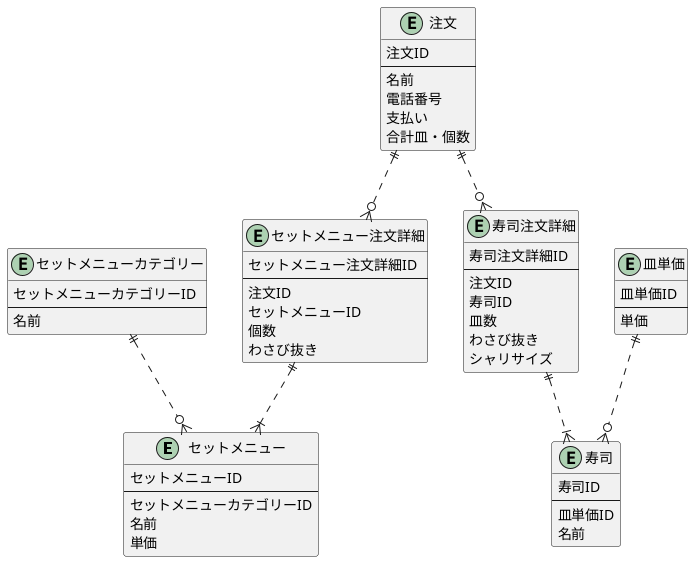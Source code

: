 @startuml

entity "セットメニュー" {
  セットメニューID
  --
  セットメニューカテゴリーID
  名前
  単価
}

entity "セットメニューカテゴリー" {
  セットメニューカテゴリーID
  --
  名前
}

entity "寿司" {
  寿司ID
  --
  皿単価ID
  名前
}

entity "皿単価" {
  皿単価ID
  --
  単価
}

entity "注文" {
  注文ID
  --
  名前
  電話番号
  支払い
  合計皿・個数
}

entity "寿司注文詳細" {
  寿司注文詳細ID
  --
  注文ID
  寿司ID
  皿数
  わさび抜き
  シャリサイズ
}

entity "セットメニュー注文詳細" {
  セットメニュー注文詳細ID
  --
  注文ID
  セットメニューID
  個数
  わさび抜き
}

セットメニューカテゴリー ||..o{ セットメニュー
皿単価 ||..o{ 寿司
注文 ||..o{ 寿司注文詳細
寿司注文詳細 ||..|{ 寿司
注文 ||..o{ セットメニュー注文詳細
セットメニュー注文詳細 ||..|{ セットメニュー

@enduml
